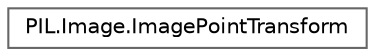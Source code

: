 digraph "Graphical Class Hierarchy"
{
 // LATEX_PDF_SIZE
  bgcolor="transparent";
  edge [fontname=Helvetica,fontsize=10,labelfontname=Helvetica,labelfontsize=10];
  node [fontname=Helvetica,fontsize=10,shape=box,height=0.2,width=0.4];
  rankdir="LR";
  Node0 [id="Node000000",label="PIL.Image.ImagePointTransform",height=0.2,width=0.4,color="grey40", fillcolor="white", style="filled",URL="$d7/df8/classPIL_1_1Image_1_1ImagePointTransform.html",tooltip=" "];
}
